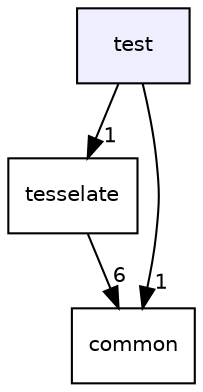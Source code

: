 digraph "test" {
  compound=true
  node [ fontsize="10", fontname="Helvetica"];
  edge [ labelfontsize="10", labelfontname="Helvetica"];
  dir_c4d6dc0cdaf639c651936f648b625412 [shape=box, label="test", style="filled", fillcolor="#eeeeff", pencolor="black", URL="dir_c4d6dc0cdaf639c651936f648b625412.html"];
  dir_bfc5b36666a7a163f0467205eb943ee5 [shape=box label="tesselate" URL="dir_bfc5b36666a7a163f0467205eb943ee5.html"];
  dir_44dd21f40f7c9bf50c0236db22762b8c [shape=box label="common" URL="dir_44dd21f40f7c9bf50c0236db22762b8c.html"];
  dir_bfc5b36666a7a163f0467205eb943ee5->dir_44dd21f40f7c9bf50c0236db22762b8c [headlabel="6", labeldistance=1.5 headhref="dir_000005_000004.html"];
  dir_c4d6dc0cdaf639c651936f648b625412->dir_bfc5b36666a7a163f0467205eb943ee5 [headlabel="1", labeldistance=1.5 headhref="dir_000006_000005.html"];
  dir_c4d6dc0cdaf639c651936f648b625412->dir_44dd21f40f7c9bf50c0236db22762b8c [headlabel="1", labeldistance=1.5 headhref="dir_000006_000004.html"];
}
